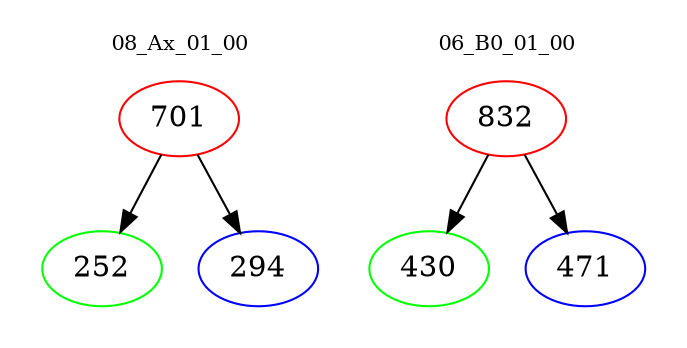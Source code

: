 digraph{
subgraph cluster_0 {
color = white
label = "08_Ax_01_00";
fontsize=10;
T0_701 [label="701", color="red"]
T0_701 -> T0_252 [color="black"]
T0_252 [label="252", color="green"]
T0_701 -> T0_294 [color="black"]
T0_294 [label="294", color="blue"]
}
subgraph cluster_1 {
color = white
label = "06_B0_01_00";
fontsize=10;
T1_832 [label="832", color="red"]
T1_832 -> T1_430 [color="black"]
T1_430 [label="430", color="green"]
T1_832 -> T1_471 [color="black"]
T1_471 [label="471", color="blue"]
}
}
